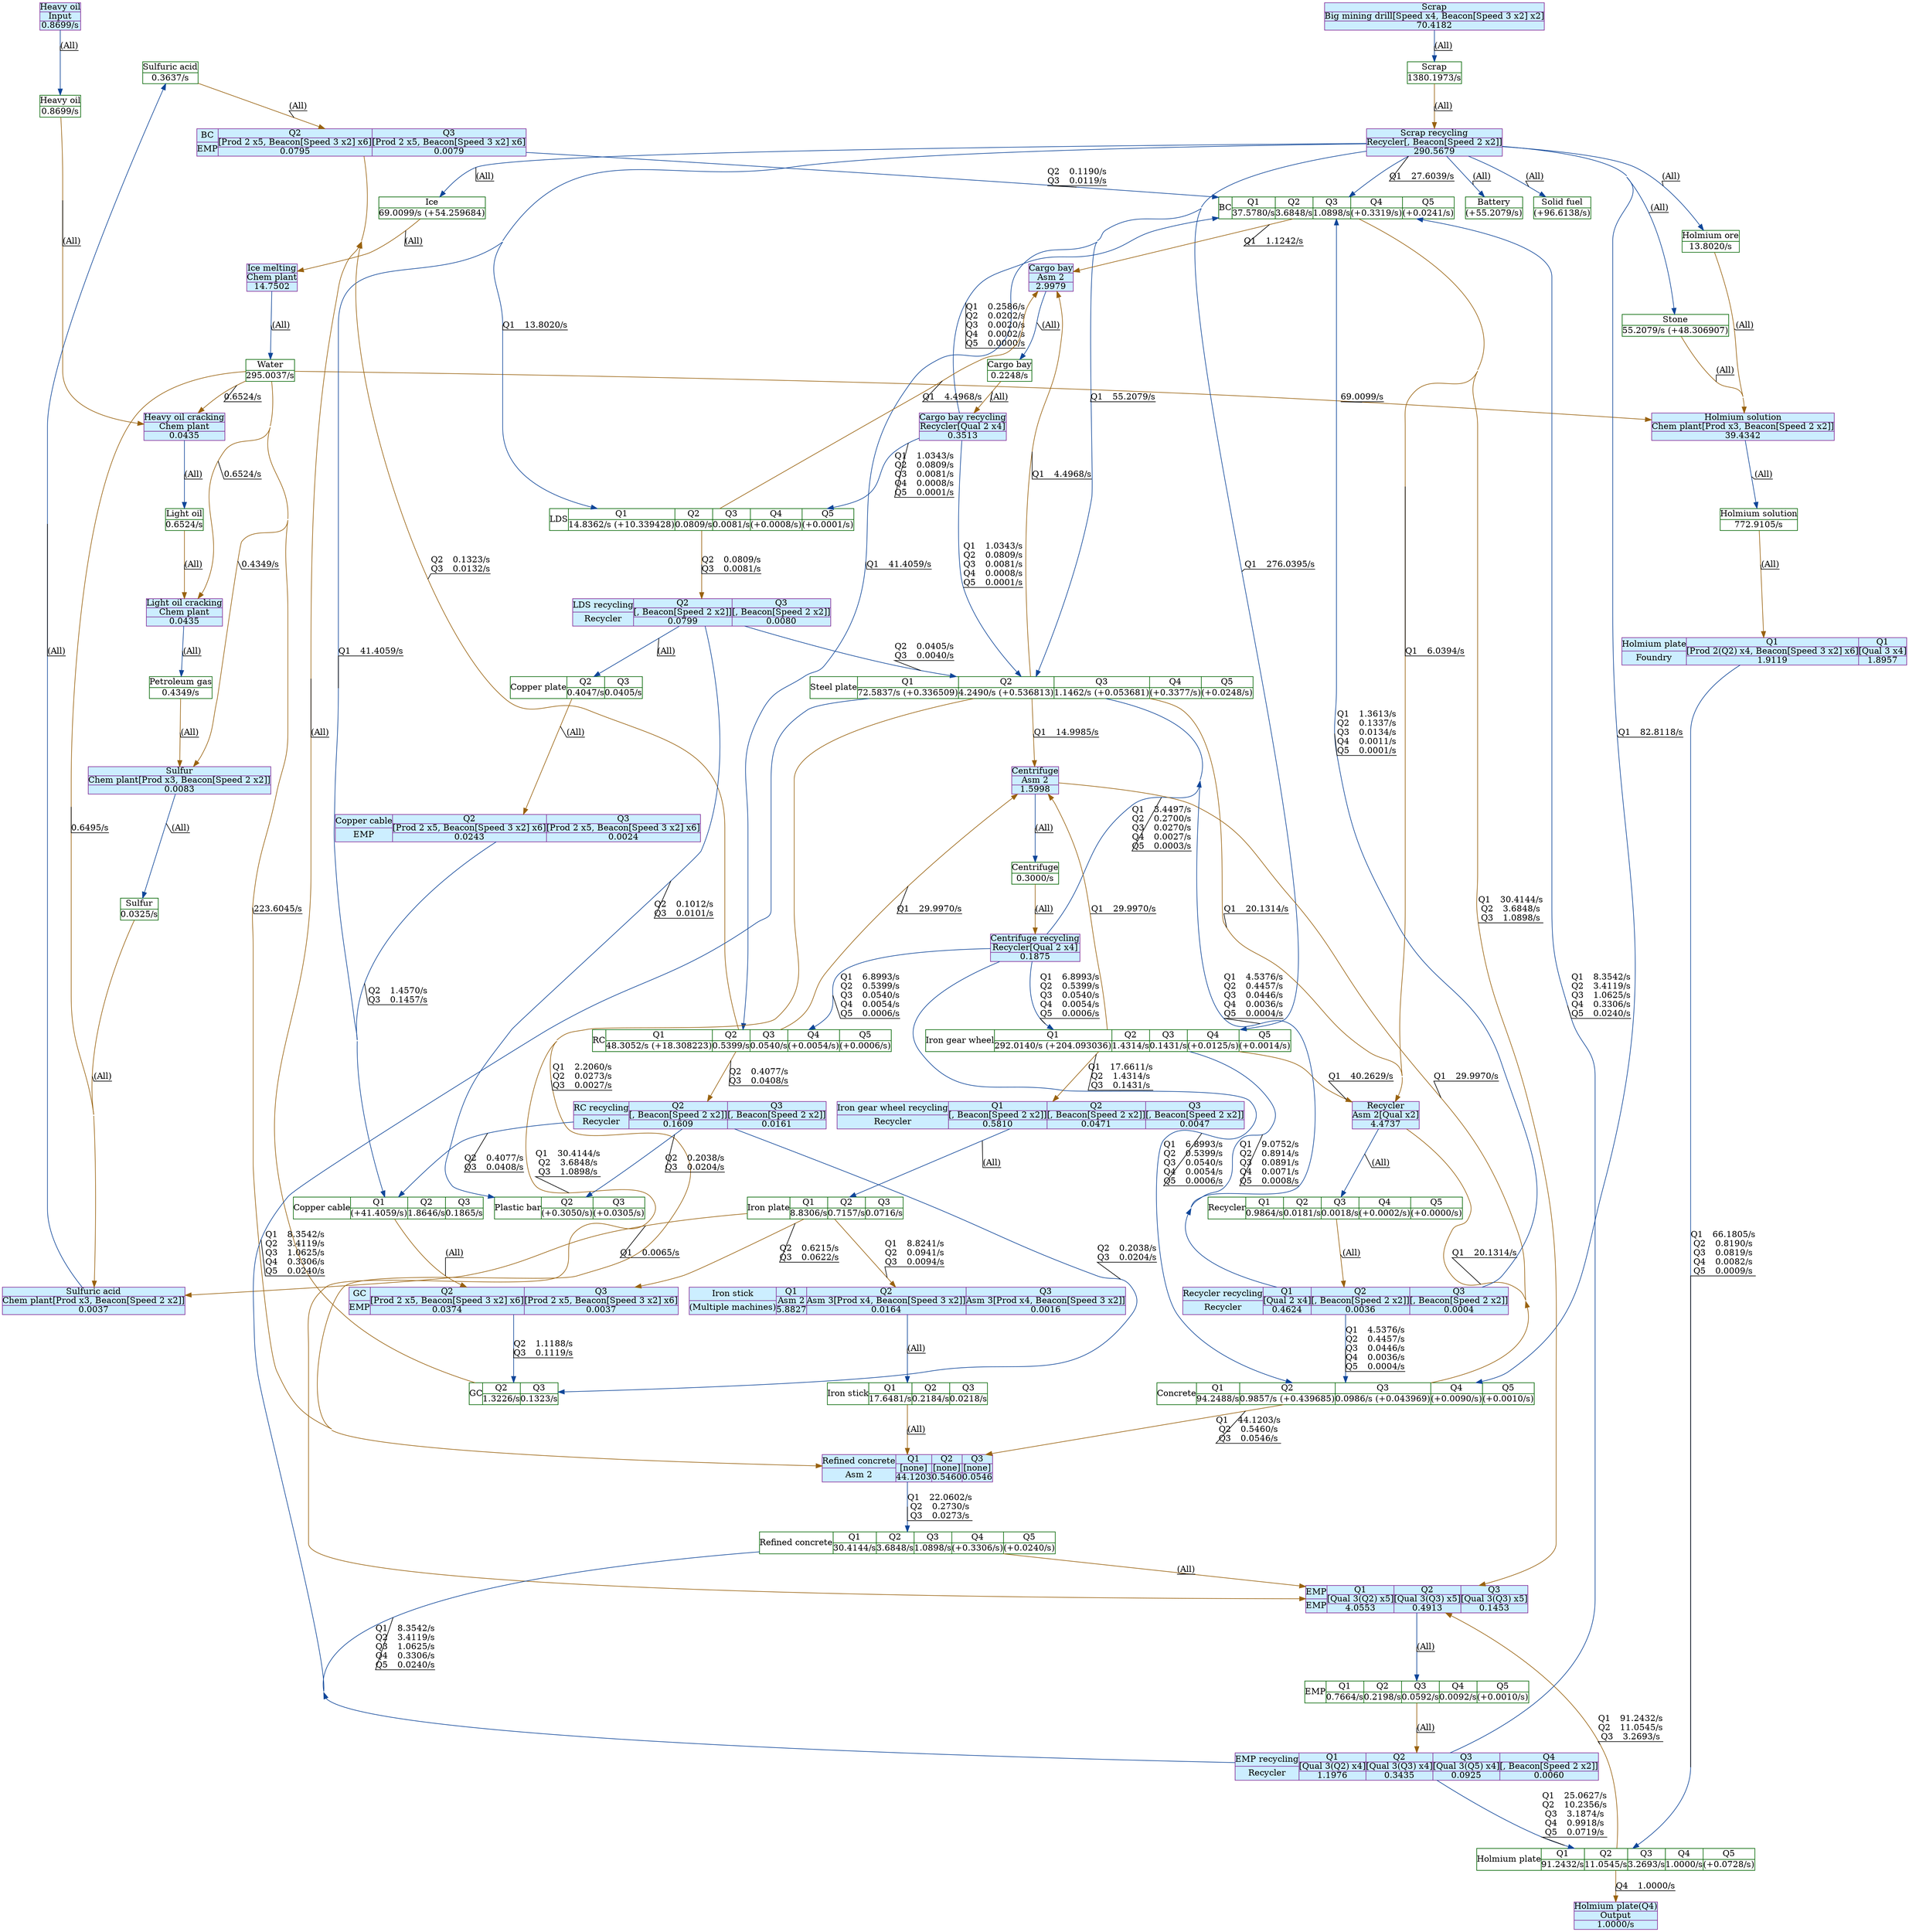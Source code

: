 digraph {
    layout="dot"
    concentrate=true
    node [shape="record"; margin=0]
    edge [decorate=true]
    0 [color="#006400"; label="{Sulfuric acid|0.3637/s}"]
    1 [color="#006400"; label="{Ice|69.0099/s (+54.259684)}"]
    2 [color="#006400"; label="{Battery|(+55.2079/s)}"]
    3 [color="#006400"; label="{Holmium ore|13.8020/s}"]
    4 [color="#006400"; label="{Stone|55.2079/s (+48.306907)}"]
    5 [color="#006400"; label="{Scrap|1380.1973/s}"]
    6 [color="#006400"; label="{Solid fuel|(+96.6138/s)}"]
    7 [color="#006400"; label="{Cargo bay|0.2248/s}"]
    8 [color="#006400"; label="{Holmium solution|772.9105/s}"]
    9 [color="#006400"; label="{Water|295.0037/s}"]
    10 [color="#006400"; label="{Light oil|0.6524/s}"]
    11 [color="#006400"; label="{Heavy oil|0.8699/s}"]
    12 [color="#006400"; label="{Centrifuge|0.3000/s}"]
    13 [color="#006400"; label="{Petroleum gas|0.4349/s}"]
    14 [color="#006400"; label="{Sulfur|0.0325/s}"]
    15 [style="filled"; color="#842e99"; fillcolor="#cceeff"; label="{Scrap recycling|Recycler[, Beacon[Speed 2 x2]]|290.5679}"]
    16 [style="filled"; color="#842e99"; fillcolor="#cceeff"; label="{Cargo bay recycling|Recycler[Qual 2 x4]|0.3513}"]
    17 [style="filled"; color="#842e99"; fillcolor="#cceeff"; label="{Cargo bay|Asm 2|2.9979}"]
    18 [style="filled"; color="#842e99"; fillcolor="#cceeff"; label="{Heavy oil cracking|Chem plant|0.0435}"]
    19 [style="filled"; color="#842e99"; fillcolor="#cceeff"; label="{Holmium solution|Chem plant[Prod x3, Beacon[Speed 2 x2]]|39.4342}"]
    20 [style="filled"; color="#842e99"; fillcolor="#cceeff"; label="{Ice melting|Chem plant|14.7502}"]
    21 [style="filled"; color="#842e99"; fillcolor="#cceeff"; label="{Scrap|Big mining drill[Speed x4, Beacon[Speed 3 x2] x2]|70.4182}"]
    22 [style="filled"; color="#842e99"; fillcolor="#cceeff"; label="{Centrifuge recycling|Recycler[Qual 2 x4]|0.1875}"]
    23 [style="filled"; color="#842e99"; fillcolor="#cceeff"; label="{Centrifuge|Asm 2|1.5998}"]
    24 [style="filled"; color="#842e99"; fillcolor="#cceeff"; label="{Heavy oil|Input|0.8699/s}"]
    25 [style="filled"; color="#842e99"; fillcolor="#cceeff"; label="{Light oil cracking|Chem plant|0.0435}"]
    26 [style="filled"; color="#842e99"; fillcolor="#cceeff"; label="{Recycler|Asm 2[Qual x2]|4.4737}"]
    27 [style="filled"; color="#842e99"; fillcolor="#cceeff"; label="{Holmium plate(Q4)|Output|1.0000/s}"]
    28 [style="filled"; color="#842e99"; fillcolor="#cceeff"; label="{Sulfuric acid|Chem plant[Prod x3, Beacon[Speed 2 x2]]|0.0037}"]
    29 [style="filled"; color="#842e99"; fillcolor="#cceeff"; label="{Sulfur|Chem plant[Prod x3, Beacon[Speed 2 x2]]|0.0083}"]
    30 [color="#006400"; label="{BC}|{Q1|37.5780/s}|{Q2|3.6848/s}|{Q3|1.0898/s}|{Q4|(+0.3319/s)}|{Q5|(+0.0241/s)}"]
    31 [color="#006400"; label="{GC}|{Q2|1.3226/s}|{Q3|0.1323/s}"]
    32 [color="#006400"; label="{RC}|{Q1|48.3052/s (+18.308223)}|{Q2|0.5399/s}|{Q3|0.0540/s}|{Q4|(+0.0054/s)}|{Q5|(+0.0006/s)}"]
    33 [color="#006400"; label="{Iron gear wheel}|{Q1|292.0140/s (+204.093036)}|{Q2|1.4314/s}|{Q3|0.1431/s}|{Q4|(+0.0125/s)}|{Q5|(+0.0014/s)}"]
    34 [color="#006400"; label="{Iron plate}|{Q1|8.8306/s}|{Q2|0.7157/s}|{Q3|0.0716/s}"]
    35 [color="#006400"; label="{Copper plate}|{Q2|0.4047/s}|{Q3|0.0405/s}"]
    36 [color="#006400"; label="{LDS}|{Q1|14.8362/s (+10.339428)}|{Q2|0.0809/s}|{Q3|0.0081/s}|{Q4|(+0.0008/s)}|{Q5|(+0.0001/s)}"]
    37 [color="#006400"; label="{Plastic bar}|{Q2|(+0.3050/s)}|{Q3|(+0.0305/s)}"]
    38 [color="#006400"; label="{Steel plate}|{Q1|72.5837/s (+0.336509)}|{Q2|4.2490/s (+0.536813)}|{Q3|1.1462/s (+0.053681)}|{Q4|(+0.3377/s)}|{Q5|(+0.0248/s)}"]
    39 [color="#006400"; label="{Copper cable}|{Q1|(+41.4059/s)}|{Q2|1.8646/s}|{Q3|0.1865/s}"]
    40 [color="#006400"; label="{Concrete}|{Q1|94.2488/s}|{Q2|0.9857/s (+0.439685)}|{Q3|0.0986/s (+0.043969)}|{Q4|(+0.0090/s)}|{Q5|(+0.0010/s)}"]
    41 [color="#006400"; label="{Recycler}|{Q1|0.9864/s}|{Q2|0.0181/s}|{Q3|0.0018/s}|{Q4|(+0.0002/s)}|{Q5|(+0.0000/s)}"]
    42 [color="#006400"; label="{Holmium plate}|{Q1|91.2432/s}|{Q2|11.0545/s}|{Q3|3.2693/s}|{Q4|1.0000/s}|{Q5|(+0.0728/s)}"]
    43 [color="#006400"; label="{EMP}|{Q1|0.7664/s}|{Q2|0.2198/s}|{Q3|0.0592/s}|{Q4|0.0092/s}|{Q5|(+0.0010/s)}"]
    44 [color="#006400"; label="{Refined concrete}|{Q1|30.4144/s}|{Q2|3.6848/s}|{Q3|1.0898/s}|{Q4|(+0.3306/s)}|{Q5|(+0.0240/s)}"]
    45 [color="#006400"; label="{Iron stick}|{Q1|17.6481/s}|{Q2|0.2184/s}|{Q3|0.0218/s}"]
    46 [style="filled"; color="#842e99"; fillcolor="#cceeff"; label="{BC|EMP}|{Q2|[Prod 2 x5, Beacon[Speed 3 x2] x6]|0.0795}|{Q3|[Prod 2 x5, Beacon[Speed 3 x2] x6]|0.0079}"; shape="record"]
    47 [style="filled"; color="#842e99"; fillcolor="#cceeff"; label="{Iron gear wheel recycling|Recycler}|{Q1|[, Beacon[Speed 2 x2]]|0.5810}|{Q2|[, Beacon[Speed 2 x2]]|0.0471}|{Q3|[, Beacon[Speed 2 x2]]|0.0047}"; shape="record"]
    48 [style="filled"; color="#842e99"; fillcolor="#cceeff"; label="{LDS recycling|Recycler}|{Q2|[, Beacon[Speed 2 x2]]|0.0799}|{Q3|[, Beacon[Speed 2 x2]]|0.0080}"; shape="record"]
    49 [style="filled"; color="#842e99"; fillcolor="#cceeff"; label="{RC recycling|Recycler}|{Q2|[, Beacon[Speed 2 x2]]|0.1609}|{Q3|[, Beacon[Speed 2 x2]]|0.0161}"; shape="record"]
    50 [style="filled"; color="#842e99"; fillcolor="#cceeff"; label="{Recycler recycling|Recycler}|{Q1|[Qual 2 x4]|0.4624}|{Q2|[, Beacon[Speed 2 x2]]|0.0036}|{Q3|[, Beacon[Speed 2 x2]]|0.0004}"; shape="record"]
    51 [style="filled"; color="#842e99"; fillcolor="#cceeff"; label="{Holmium plate|Foundry}|{Q1|[Prod 2(Q2) x4, Beacon[Speed 3 x2] x6]|1.9119}|{Q1|[Qual 3 x4]|1.8957}"; shape="record"]
    52 [style="filled"; color="#842e99"; fillcolor="#cceeff"; label="{EMP|EMP}|{Q1|[Qual 3(Q2) x5]|4.0553}|{Q2|[Qual 3(Q3) x5]|0.4913}|{Q3|[Qual 3(Q3) x5]|0.1453}"; shape="record"]
    53 [style="filled"; color="#842e99"; fillcolor="#cceeff"; label="{EMP recycling|Recycler}|{Q1|[Qual 3(Q2) x4]|1.1976}|{Q2|[Qual 3(Q3) x4]|0.3435}|{Q3|[Qual 3(Q5) x4]|0.0925}|{Q4|[, Beacon[Speed 2 x2]]|0.0060}"; shape="record"]
    54 [style="filled"; color="#842e99"; fillcolor="#cceeff"; label="{GC|EMP}|{Q2|[Prod 2 x5, Beacon[Speed 3 x2] x6]|0.0374}|{Q3|[Prod 2 x5, Beacon[Speed 3 x2] x6]|0.0037}"; shape="record"]
    55 [style="filled"; color="#842e99"; fillcolor="#cceeff"; label="{Refined concrete|Asm 2}|{Q1|[none]|44.1203}|{Q2|[none]|0.5460}|{Q3|[none]|0.0546}"; shape="record"]
    56 [style="filled"; color="#842e99"; fillcolor="#cceeff"; label="{Iron stick|(Multiple machines)}|{Q1|Asm 2|5.8827}|{Q2|Asm 3[Prod x4, Beacon[Speed 3 x2]]|0.0164}|{Q3|Asm 3[Prod x4, Beacon[Speed 3 x2]]|0.0016}"; shape="record"]
    57 [style="filled"; color="#842e99"; fillcolor="#cceeff"; label="{Copper cable|EMP}|{Q2|[Prod 2 x5, Beacon[Speed 3 x2] x6]|0.0243}|{Q3|[Prod 2 x5, Beacon[Speed 3 x2] x6]|0.0024}"; shape="record"]
    0 -> 46 [color="#99620f"; label="(All)"]
    1 -> 20 [color="#99620f"; label="(All)"]
    3 -> 19 [color="#99620f"; label="(All)"]
    4 -> 19 [color="#99620f"; label="(All)"]
    5 -> 15 [color="#99620f"; label="(All)"]
    7 -> 16 [color="#99620f"; label="(All)"]
    8 -> 51 [color="#99620f"; label="(All)"]
    9 -> 18 [color="#99620f"; label="0.6524/s
"]
    9 -> 19 [color="#99620f"; label="69.0099/s
"]
    9 -> 25 [color="#99620f"; label="0.6524/s
"]
    9 -> 28 [color="#99620f"; label="0.6495/s
"]
    9 -> 29 [color="#99620f"; label="0.4349/s
"]
    9 -> 55 [color="#99620f"; label="223.6045/s
"]
    10 -> 25 [color="#99620f"; label="(All)"]
    11 -> 18 [color="#99620f"; label="(All)"]
    12 -> 22 [color="#99620f"; label="(All)"]
    13 -> 29 [color="#99620f"; label="(All)"]
    14 -> 28 [color="#99620f"; label="(All)"]
    15 -> 1 [color="#0f4699"; label="(All)"]
    15 -> 2 [color="#0f4699"; label="(All)"]
    15 -> 3 [color="#0f4699"; label="(All)"]
    15 -> 4 [color="#0f4699"; label="(All)"]
    15 -> 6 [color="#0f4699"; label="(All)"]
    15 -> 30 [color="#0f4699"; label="Q1	27.6039/s
"]
    15 -> 32 [color="#0f4699"; label="Q1	41.4059/s
"]
    15 -> 33 [color="#0f4699"; label="Q1	276.0395/s
"]
    15 -> 36 [color="#0f4699"; label="Q1	13.8020/s
"]
    15 -> 38 [color="#0f4699"; label="Q1	55.2079/s
"]
    15 -> 39 [color="#0f4699"; label="Q1	41.4059/s
"]
    15 -> 40 [color="#0f4699"; label="Q1	82.8118/s
"]
    16 -> 30 [color="#0f4699"; label="Q1	0.2586/s
Q2	0.0202/s
Q3	0.0020/s
Q4	0.0002/s
Q5	0.0000/s
"]
    16 -> 36 [color="#0f4699"; label="Q1	1.0343/s
Q2	0.0809/s
Q3	0.0081/s
Q4	0.0008/s
Q5	0.0001/s
"]
    16 -> 38 [color="#0f4699"; label="Q1	1.0343/s
Q2	0.0809/s
Q3	0.0081/s
Q4	0.0008/s
Q5	0.0001/s
"]
    17 -> 7 [color="#0f4699"; label="(All)"]
    18 -> 10 [color="#0f4699"; label="(All)"]
    19 -> 8 [color="#0f4699"; label="(All)"]
    20 -> 9 [color="#0f4699"; label="(All)"]
    21 -> 5 [color="#0f4699"; label="(All)"]
    22 -> 32 [color="#0f4699"; label="Q1	6.8993/s
Q2	0.5399/s
Q3	0.0540/s
Q4	0.0054/s
Q5	0.0006/s
"]
    22 -> 33 [color="#0f4699"; label="Q1	6.8993/s
Q2	0.5399/s
Q3	0.0540/s
Q4	0.0054/s
Q5	0.0006/s
"]
    22 -> 38 [color="#0f4699"; label="Q1	3.4497/s
Q2	0.2700/s
Q3	0.0270/s
Q4	0.0027/s
Q5	0.0003/s
"]
    22 -> 40 [color="#0f4699"; label="Q1	6.8993/s
Q2	0.5399/s
Q3	0.0540/s
Q4	0.0054/s
Q5	0.0006/s
"]
    23 -> 12 [color="#0f4699"; label="(All)"]
    24 -> 11 [color="#0f4699"; label="(All)"]
    25 -> 13 [color="#0f4699"; label="(All)"]
    26 -> 41 [color="#0f4699"; label="(All)"]
    28 -> 0 [color="#0f4699"; label="(All)"]
    29 -> 14 [color="#0f4699"; label="(All)"]
    30 -> 17 [color="#99620f"; label="Q1	1.1242/s
"]
    30 -> 26 [color="#99620f"; label="Q1	6.0394/s
"]
    30 -> 52 [color="#99620f"; label="Q1	30.4144/s
Q2	3.6848/s
Q3	1.0898/s
"]
    31 -> 46 [color="#99620f"; label="(All)"]
    32 -> 23 [color="#99620f"; label="Q1	29.9970/s
"]
    32 -> 46 [color="#99620f"; label="Q2	0.1323/s
Q3	0.0132/s
"]
    32 -> 49 [color="#99620f"; label="Q2	0.4077/s
Q3	0.0408/s
"]
    33 -> 23 [color="#99620f"; label="Q1	29.9970/s
"]
    33 -> 26 [color="#99620f"; label="Q1	40.2629/s
"]
    33 -> 47 [color="#99620f"; label="Q1	17.6611/s
Q2	1.4314/s
Q3	0.1431/s
"]
    34 -> 28 [color="#99620f"; label="Q1	0.0065/s
"]
    34 -> 54 [color="#99620f"; label="Q2	0.6215/s
Q3	0.0622/s
"]
    34 -> 56 [color="#99620f"; label="Q1	8.8241/s
Q2	0.0941/s
Q3	0.0094/s
"]
    35 -> 57 [color="#99620f"; label="(All)"]
    36 -> 17 [color="#99620f"; label="Q1	4.4968/s
"]
    36 -> 48 [color="#99620f"; label="Q2	0.0809/s
Q3	0.0081/s
"]
    38 -> 17 [color="#99620f"; label="Q1	4.4968/s
"]
    38 -> 23 [color="#99620f"; label="Q1	14.9985/s
"]
    38 -> 26 [color="#99620f"; label="Q1	20.1314/s
"]
    38 -> 52 [color="#99620f"; label="Q1	30.4144/s
Q2	3.6848/s
Q3	1.0898/s
"]
    38 -> 55 [color="#99620f"; label="Q1	2.2060/s
Q2	0.0273/s
Q3	0.0027/s
"]
    39 -> 54 [color="#99620f"; label="(All)"]
    40 -> 23 [color="#99620f"; label="Q1	29.9970/s
"]
    40 -> 26 [color="#99620f"; label="Q1	20.1314/s
"]
    40 -> 55 [color="#99620f"; label="Q1	44.1203/s
Q2	0.5460/s
Q3	0.0546/s
"]
    41 -> 50 [color="#99620f"; label="(All)"]
    42 -> 27 [color="#99620f"; label="Q4	1.0000/s
"]
    42 -> 52 [color="#99620f"; label="Q1	91.2432/s
Q2	11.0545/s
Q3	3.2693/s
"]
    43 -> 53 [color="#99620f"; label="(All)"]
    44 -> 52 [color="#99620f"; label="(All)"]
    45 -> 55 [color="#99620f"; label="(All)"]
    46 -> 30 [color="#0f4699"; label="Q2	0.1190/s
Q3	0.0119/s
"]
    47 -> 34 [color="#0f4699"; label="(All)"]
    48 -> 35 [color="#0f4699"; label="(All)"]
    48 -> 37 [color="#0f4699"; label="Q2	0.1012/s
Q3	0.0101/s
"]
    48 -> 38 [color="#0f4699"; label="Q2	0.0405/s
Q3	0.0040/s
"]
    49 -> 31 [color="#0f4699"; label="Q2	0.2038/s
Q3	0.0204/s
"]
    49 -> 37 [color="#0f4699"; label="Q2	0.2038/s
Q3	0.0204/s
"]
    49 -> 39 [color="#0f4699"; label="Q2	0.4077/s
Q3	0.0408/s
"]
    50 -> 30 [color="#0f4699"; label="Q1	1.3613/s
Q2	0.1337/s
Q3	0.0134/s
Q4	0.0011/s
Q5	0.0001/s
"]
    50 -> 33 [color="#0f4699"; label="Q1	9.0752/s
Q2	0.8914/s
Q3	0.0891/s
Q4	0.0071/s
Q5	0.0008/s
"]
    50 -> 38 [color="#0f4699"; label="Q1	4.5376/s
Q2	0.4457/s
Q3	0.0446/s
Q4	0.0036/s
Q5	0.0004/s
"]
    50 -> 40 [color="#0f4699"; label="Q1	4.5376/s
Q2	0.4457/s
Q3	0.0446/s
Q4	0.0036/s
Q5	0.0004/s
"]
    51 -> 42 [color="#0f4699"; label="Q1	66.1805/s
Q2	0.8190/s
Q3	0.0819/s
Q4	0.0082/s
Q5	0.0009/s
"]
    52 -> 43 [color="#0f4699"; label="(All)"]
    53 -> 30 [color="#0f4699"; label="Q1	8.3542/s
Q2	3.4119/s
Q3	1.0625/s
Q4	0.3306/s
Q5	0.0240/s
"]
    53 -> 38 [color="#0f4699"; label="Q1	8.3542/s
Q2	3.4119/s
Q3	1.0625/s
Q4	0.3306/s
Q5	0.0240/s
"]
    53 -> 42 [color="#0f4699"; label="Q1	25.0627/s
Q2	10.2356/s
Q3	3.1874/s
Q4	0.9918/s
Q5	0.0719/s
"]
    53 -> 44 [color="#0f4699"; label="Q1	8.3542/s
Q2	3.4119/s
Q3	1.0625/s
Q4	0.3306/s
Q5	0.0240/s
"]
    54 -> 31 [color="#0f4699"; label="Q2	1.1188/s
Q3	0.1119/s
"]
    55 -> 44 [color="#0f4699"; label="Q1	22.0602/s
Q2	0.2730/s
Q3	0.0273/s
"]
    56 -> 45 [color="#0f4699"; label="(All)"]
    57 -> 39 [color="#0f4699"; label="Q2	1.4570/s
Q3	0.1457/s
"]
    subgraph {
        rank="source"
        21
        24
    }
    subgraph {
        rank="sink"
        27
    }
}
